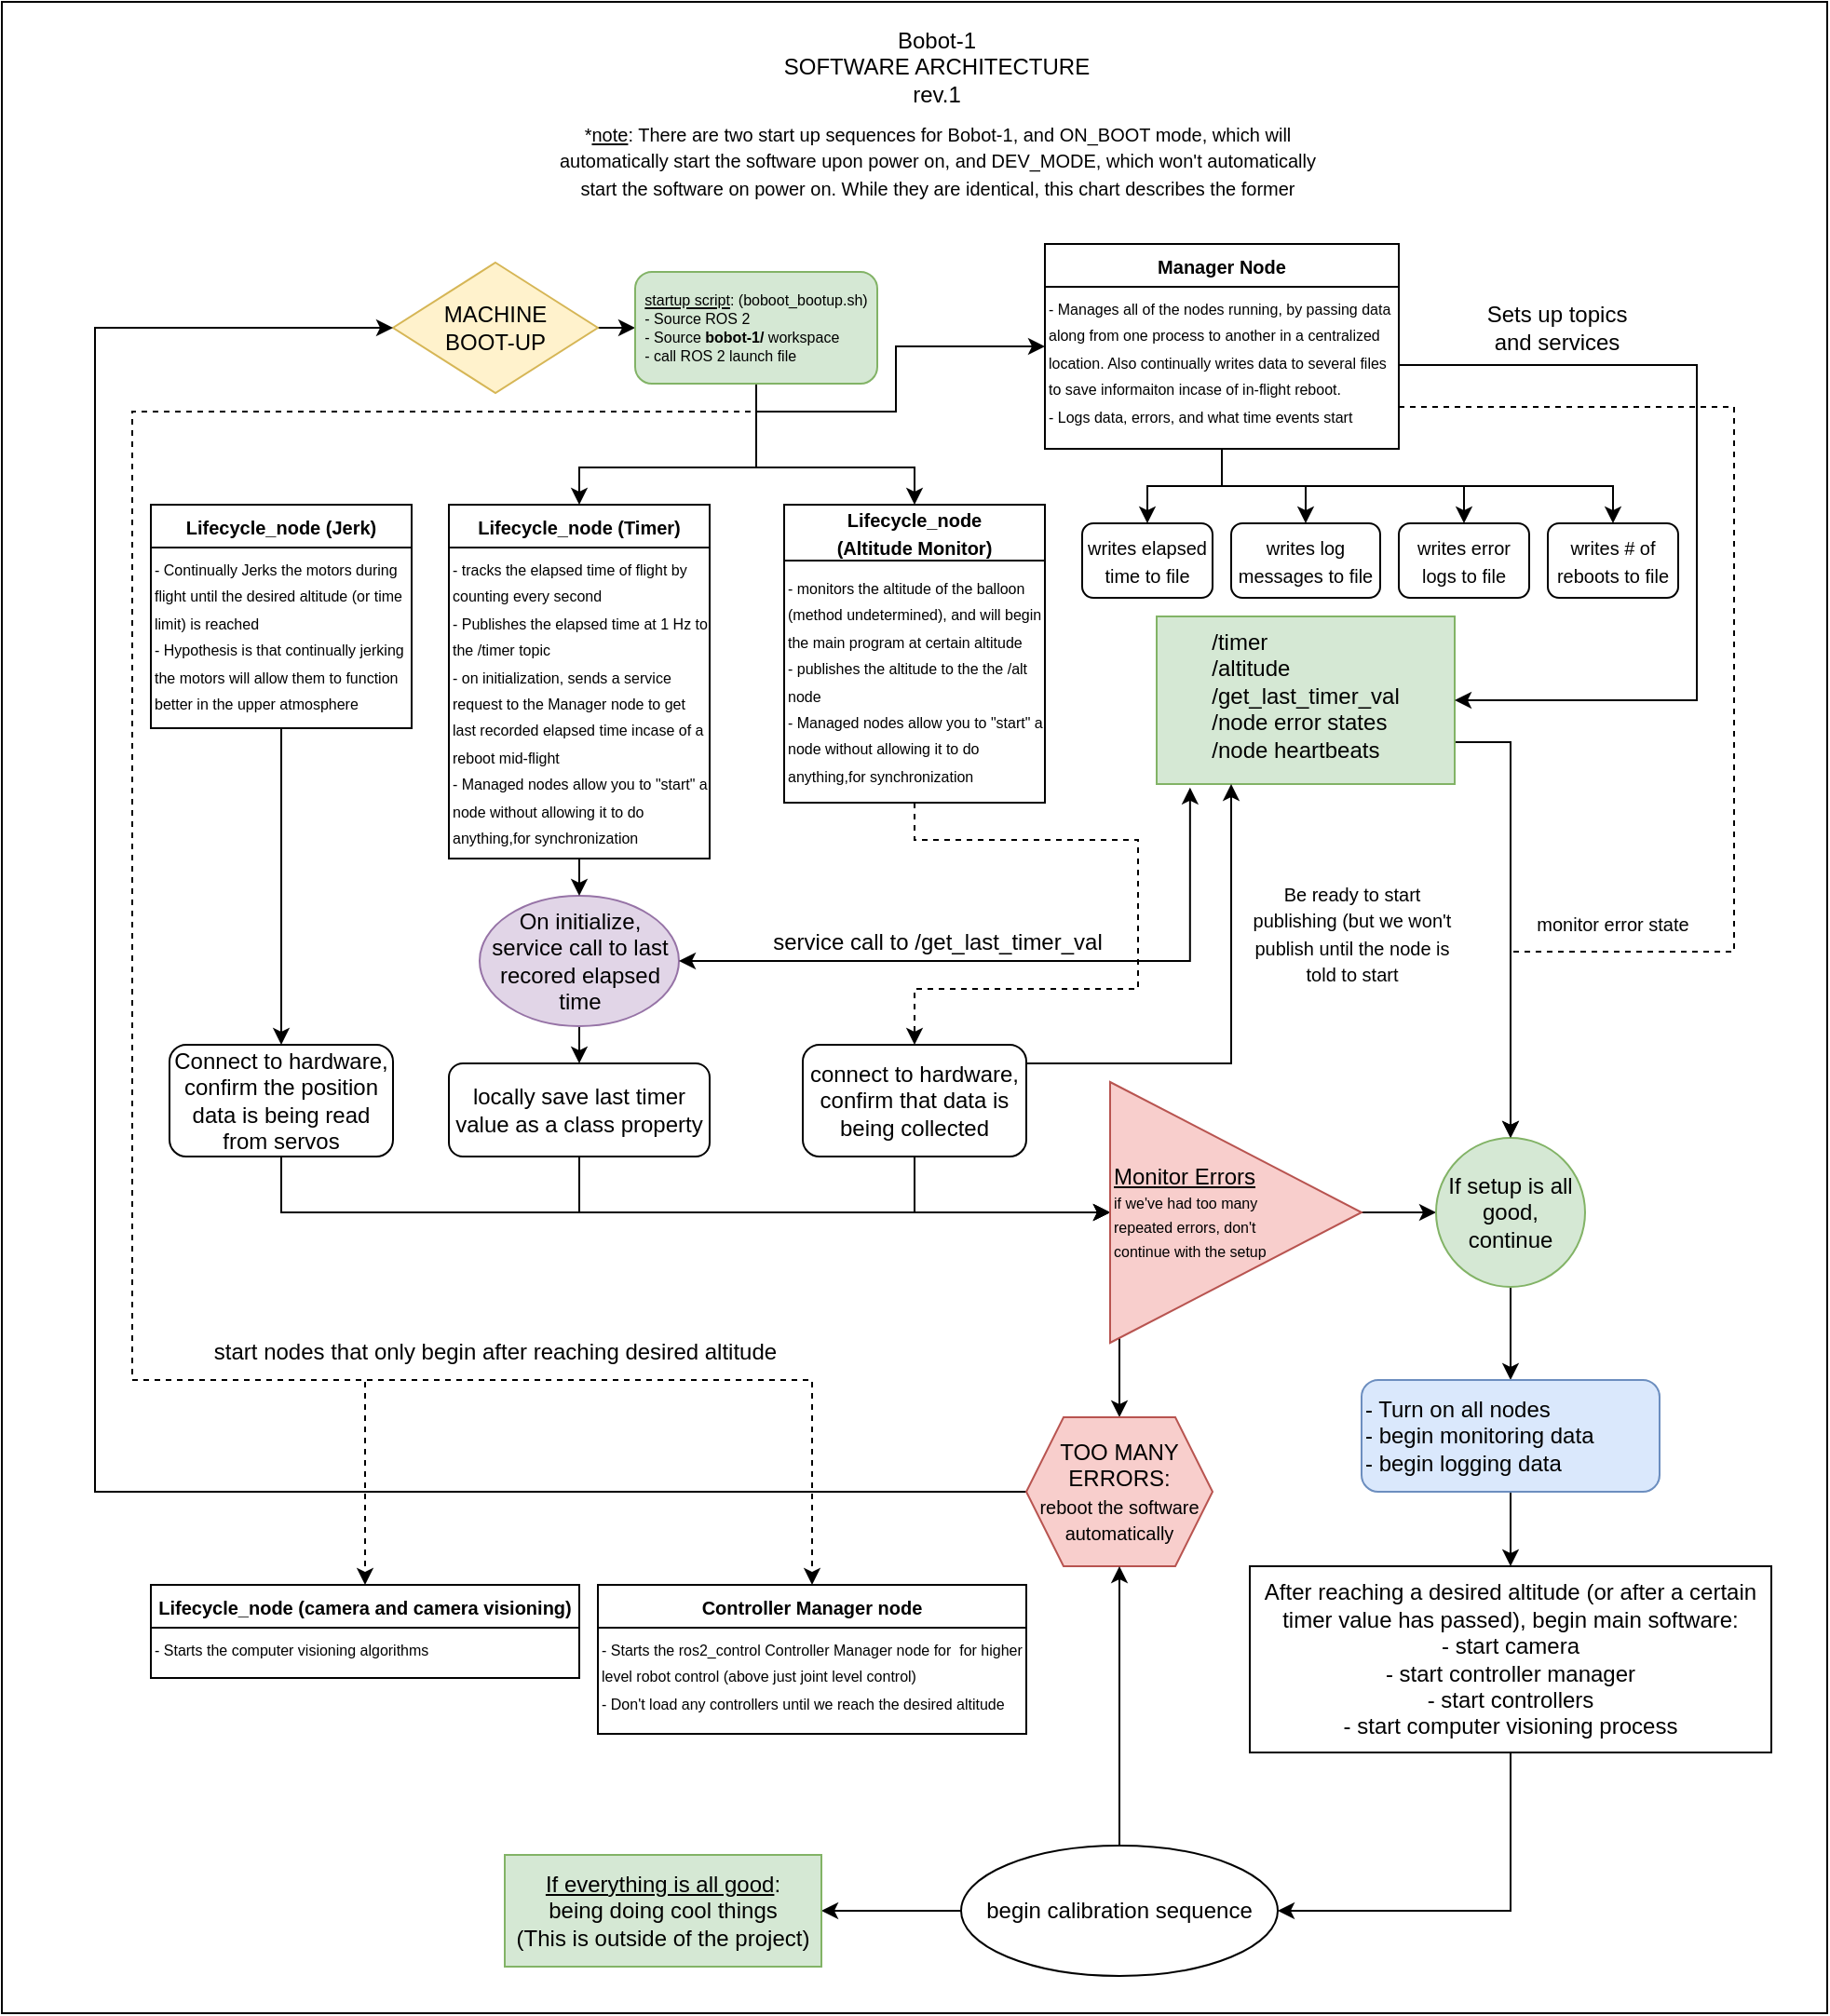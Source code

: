 <mxfile version="22.0.4" type="device">
  <diagram name="Page-1" id="tYbwNAo_b-sIVdlNEphK">
    <mxGraphModel dx="3563" dy="1382" grid="1" gridSize="10" guides="1" tooltips="1" connect="1" arrows="1" fold="1" page="1" pageScale="1" pageWidth="850" pageHeight="1100" math="0" shadow="0">
      <root>
        <mxCell id="0" />
        <mxCell id="1" parent="0" />
        <mxCell id="4qtm8_j8A-9qr2PiBOD8-1" value="" style="whiteSpace=wrap;html=1;" parent="1" vertex="1">
          <mxGeometry x="-40" y="130" width="980" height="1080" as="geometry" />
        </mxCell>
        <mxCell id="4qtm8_j8A-9qr2PiBOD8-2" value="Bobot-1 &lt;br&gt;SOFTWARE ARCHITECTURE&lt;br&gt;rev.1" style="text;html=1;strokeColor=none;fillColor=none;align=center;verticalAlign=middle;whiteSpace=wrap;rounded=0;" parent="1" vertex="1">
          <mxGeometry x="362" y="150" width="200" height="30" as="geometry" />
        </mxCell>
        <mxCell id="4qtm8_j8A-9qr2PiBOD8-5" value="&lt;font style=&quot;font-size: 10px;&quot;&gt;*&lt;u&gt;note&lt;/u&gt;: There are two start up sequences for Bobot-1, and ON_BOOT mode, which will automatically start the software upon power on, and DEV_MODE, which won&#39;t automatically start the software on power on. While they are identical, this chart describes the former&lt;/font&gt;" style="text;html=1;strokeColor=none;fillColor=none;align=center;verticalAlign=middle;whiteSpace=wrap;rounded=0;" parent="1" vertex="1">
          <mxGeometry x="250" y="200" width="425" height="30" as="geometry" />
        </mxCell>
        <mxCell id="CneK1_U-Qj7DB6JjQh8P-7" style="edgeStyle=orthogonalEdgeStyle;rounded=0;orthogonalLoop=1;jettySize=auto;html=1;exitX=1;exitY=0.5;exitDx=0;exitDy=0;entryX=0;entryY=0.5;entryDx=0;entryDy=0;" edge="1" parent="1" source="4qtm8_j8A-9qr2PiBOD8-6" target="CneK1_U-Qj7DB6JjQh8P-6">
          <mxGeometry relative="1" as="geometry" />
        </mxCell>
        <mxCell id="4qtm8_j8A-9qr2PiBOD8-6" value="MACHINE&lt;br&gt;BOOT-UP" style="rhombus;whiteSpace=wrap;html=1;fillColor=#fff2cc;strokeColor=#d6b656;" parent="1" vertex="1">
          <mxGeometry x="170" y="270" width="110" height="70" as="geometry" />
        </mxCell>
        <mxCell id="CneK1_U-Qj7DB6JjQh8P-3" value="&lt;font style=&quot;font-size: 10px;&quot;&gt;Lifecycle_node (Timer)&lt;/font&gt;" style="swimlane;whiteSpace=wrap;html=1;" vertex="1" parent="1">
          <mxGeometry x="200" y="400" width="140" height="190" as="geometry" />
        </mxCell>
        <mxCell id="CneK1_U-Qj7DB6JjQh8P-16" value="&lt;font style=&quot;font-size: 8px;&quot;&gt;- tracks the elapsed time of flight by counting every second&lt;br&gt;- Publishes the elapsed time at 1 Hz to the /timer topic&lt;br&gt;- on initialization, sends a service request to the Manager node to get last recorded elapsed time incase of a reboot mid-flight&lt;br&gt;- Managed nodes allow you to &quot;start&quot; a node without allowing it to do anything,for synchronization&lt;br&gt;&lt;/font&gt;" style="text;html=1;strokeColor=none;fillColor=none;align=left;verticalAlign=top;whiteSpace=wrap;rounded=0;" vertex="1" parent="CneK1_U-Qj7DB6JjQh8P-3">
          <mxGeometry y="20" width="140" height="170" as="geometry" />
        </mxCell>
        <mxCell id="CneK1_U-Qj7DB6JjQh8P-4" value="&lt;font style=&quot;font-size: 10px;&quot;&gt;Lifecycle_node &lt;br&gt;(Altitude Monitor)&lt;/font&gt;" style="swimlane;whiteSpace=wrap;html=1;startSize=30;" vertex="1" parent="1">
          <mxGeometry x="380" y="400" width="140" height="160" as="geometry" />
        </mxCell>
        <mxCell id="CneK1_U-Qj7DB6JjQh8P-17" value="&lt;font style=&quot;font-size: 8px;&quot;&gt;- monitors the altitude of the balloon (method undetermined), and will begin the main program at certain altitude&lt;br&gt;- publishes the altitude to the the /alt node&lt;br&gt;- Managed nodes allow you to &quot;start&quot; a node without allowing it to do anything,for synchronization&lt;br&gt;&lt;/font&gt;" style="text;html=1;strokeColor=none;fillColor=none;align=left;verticalAlign=top;whiteSpace=wrap;rounded=0;" vertex="1" parent="CneK1_U-Qj7DB6JjQh8P-4">
          <mxGeometry y="30" width="140" height="130" as="geometry" />
        </mxCell>
        <mxCell id="CneK1_U-Qj7DB6JjQh8P-10" style="edgeStyle=orthogonalEdgeStyle;rounded=0;orthogonalLoop=1;jettySize=auto;html=1;exitX=0.5;exitY=1;exitDx=0;exitDy=0;entryX=0;entryY=0.5;entryDx=0;entryDy=0;" edge="1" parent="1" source="CneK1_U-Qj7DB6JjQh8P-6" target="CneK1_U-Qj7DB6JjQh8P-9">
          <mxGeometry relative="1" as="geometry">
            <Array as="points">
              <mxPoint x="365" y="350" />
              <mxPoint x="440" y="350" />
              <mxPoint x="440" y="315" />
            </Array>
          </mxGeometry>
        </mxCell>
        <mxCell id="CneK1_U-Qj7DB6JjQh8P-12" style="edgeStyle=orthogonalEdgeStyle;rounded=0;orthogonalLoop=1;jettySize=auto;html=1;exitX=0.5;exitY=1;exitDx=0;exitDy=0;entryX=0.5;entryY=0;entryDx=0;entryDy=0;" edge="1" parent="1" source="CneK1_U-Qj7DB6JjQh8P-6" target="CneK1_U-Qj7DB6JjQh8P-3">
          <mxGeometry relative="1" as="geometry">
            <Array as="points">
              <mxPoint x="365" y="380" />
              <mxPoint x="270" y="380" />
            </Array>
          </mxGeometry>
        </mxCell>
        <mxCell id="CneK1_U-Qj7DB6JjQh8P-13" style="edgeStyle=orthogonalEdgeStyle;rounded=0;orthogonalLoop=1;jettySize=auto;html=1;exitX=0.5;exitY=1;exitDx=0;exitDy=0;entryX=0.5;entryY=0;entryDx=0;entryDy=0;" edge="1" parent="1" source="CneK1_U-Qj7DB6JjQh8P-6" target="CneK1_U-Qj7DB6JjQh8P-4">
          <mxGeometry relative="1" as="geometry">
            <Array as="points">
              <mxPoint x="365" y="380" />
              <mxPoint x="450" y="380" />
            </Array>
          </mxGeometry>
        </mxCell>
        <mxCell id="CneK1_U-Qj7DB6JjQh8P-89" style="edgeStyle=orthogonalEdgeStyle;rounded=0;orthogonalLoop=1;jettySize=auto;html=1;exitX=0.5;exitY=1;exitDx=0;exitDy=0;entryX=0.5;entryY=0;entryDx=0;entryDy=0;dashed=1;" edge="1" parent="1" source="CneK1_U-Qj7DB6JjQh8P-6" target="CneK1_U-Qj7DB6JjQh8P-83">
          <mxGeometry relative="1" as="geometry">
            <Array as="points">
              <mxPoint x="365" y="350" />
              <mxPoint x="30" y="350" />
              <mxPoint x="30" y="870" />
              <mxPoint x="155" y="870" />
            </Array>
          </mxGeometry>
        </mxCell>
        <mxCell id="CneK1_U-Qj7DB6JjQh8P-92" style="edgeStyle=orthogonalEdgeStyle;rounded=0;orthogonalLoop=1;jettySize=auto;html=1;exitX=0.5;exitY=1;exitDx=0;exitDy=0;entryX=0.5;entryY=0;entryDx=0;entryDy=0;dashed=1;" edge="1" parent="1" source="CneK1_U-Qj7DB6JjQh8P-6" target="CneK1_U-Qj7DB6JjQh8P-85">
          <mxGeometry relative="1" as="geometry">
            <Array as="points">
              <mxPoint x="365" y="350" />
              <mxPoint x="30" y="350" />
              <mxPoint x="30" y="870" />
              <mxPoint x="395" y="870" />
            </Array>
          </mxGeometry>
        </mxCell>
        <mxCell id="CneK1_U-Qj7DB6JjQh8P-6" value="&lt;font style=&quot;font-size: 8px;&quot;&gt;&lt;u&gt;startup script&lt;/u&gt;: (boboot_bootup.sh)&lt;br&gt;&lt;div style=&quot;text-align: left;&quot;&gt;&lt;span style=&quot;background-color: initial;&quot;&gt;- Source ROS 2&lt;/span&gt;&lt;/div&gt;&lt;div style=&quot;text-align: left;&quot;&gt;&lt;span style=&quot;background-color: initial;&quot;&gt;- Source &lt;b&gt;bobot-1/&lt;/b&gt; workspace&lt;/span&gt;&lt;/div&gt;&lt;div style=&quot;text-align: left;&quot;&gt;- call ROS 2 launch file&lt;/div&gt;&lt;div style=&quot;text-align: left;&quot;&gt;&lt;span style=&quot;background-color: initial;&quot;&gt;&lt;br&gt;&lt;/span&gt;&lt;/div&gt;&lt;/font&gt;" style="rounded=1;whiteSpace=wrap;html=1;fillColor=#d5e8d4;strokeColor=#82b366;verticalAlign=top;" vertex="1" parent="1">
          <mxGeometry x="300" y="275" width="130" height="60" as="geometry" />
        </mxCell>
        <mxCell id="CneK1_U-Qj7DB6JjQh8P-9" value="&lt;font style=&quot;font-size: 10px;&quot;&gt;Manager Node&lt;/font&gt;" style="swimlane;whiteSpace=wrap;html=1;" vertex="1" parent="1">
          <mxGeometry x="520" y="260" width="190" height="110" as="geometry" />
        </mxCell>
        <mxCell id="CneK1_U-Qj7DB6JjQh8P-19" value="&lt;font style=&quot;font-size: 8px;&quot;&gt;- Manages all of the nodes running, by passing data along from one process to another in a centralized location. Also continually writes data to several files to save informaiton incase of in-flight reboot.&lt;br&gt;- Logs data, errors, and what time events start&lt;br&gt;&lt;/font&gt;" style="text;html=1;strokeColor=none;fillColor=none;align=left;verticalAlign=top;whiteSpace=wrap;rounded=0;" vertex="1" parent="CneK1_U-Qj7DB6JjQh8P-9">
          <mxGeometry y="20" width="190" height="90" as="geometry" />
        </mxCell>
        <mxCell id="CneK1_U-Qj7DB6JjQh8P-46" style="edgeStyle=orthogonalEdgeStyle;rounded=0;orthogonalLoop=1;jettySize=auto;html=1;exitX=0.5;exitY=1;exitDx=0;exitDy=0;entryX=0.5;entryY=0;entryDx=0;entryDy=0;" edge="1" parent="1" source="CneK1_U-Qj7DB6JjQh8P-20" target="CneK1_U-Qj7DB6JjQh8P-45">
          <mxGeometry relative="1" as="geometry" />
        </mxCell>
        <mxCell id="CneK1_U-Qj7DB6JjQh8P-20" value="On initialize, service call to last recored elapsed time" style="ellipse;whiteSpace=wrap;html=1;fillColor=#e1d5e7;strokeColor=#9673a6;" vertex="1" parent="1">
          <mxGeometry x="216.5" y="610" width="107" height="70" as="geometry" />
        </mxCell>
        <mxCell id="CneK1_U-Qj7DB6JjQh8P-21" style="edgeStyle=orthogonalEdgeStyle;rounded=0;orthogonalLoop=1;jettySize=auto;html=1;exitX=0.5;exitY=1;exitDx=0;exitDy=0;entryX=0.5;entryY=0;entryDx=0;entryDy=0;" edge="1" parent="1" source="CneK1_U-Qj7DB6JjQh8P-16" target="CneK1_U-Qj7DB6JjQh8P-20">
          <mxGeometry relative="1" as="geometry" />
        </mxCell>
        <mxCell id="CneK1_U-Qj7DB6JjQh8P-27" value="&lt;font style=&quot;font-size: 10px;&quot;&gt;writes elapsed time to file&lt;/font&gt;" style="rounded=1;whiteSpace=wrap;html=1;" vertex="1" parent="1">
          <mxGeometry x="540" y="410" width="70" height="40" as="geometry" />
        </mxCell>
        <mxCell id="CneK1_U-Qj7DB6JjQh8P-29" value="&lt;font style=&quot;font-size: 10px;&quot;&gt;writes log messages to file&lt;/font&gt;" style="rounded=1;whiteSpace=wrap;html=1;" vertex="1" parent="1">
          <mxGeometry x="620" y="410" width="80" height="40" as="geometry" />
        </mxCell>
        <mxCell id="CneK1_U-Qj7DB6JjQh8P-30" value="&lt;font style=&quot;font-size: 10px;&quot;&gt;writes error logs to file&lt;/font&gt;" style="rounded=1;whiteSpace=wrap;html=1;" vertex="1" parent="1">
          <mxGeometry x="710" y="410" width="70" height="40" as="geometry" />
        </mxCell>
        <mxCell id="CneK1_U-Qj7DB6JjQh8P-32" style="edgeStyle=orthogonalEdgeStyle;rounded=0;orthogonalLoop=1;jettySize=auto;html=1;entryX=0.5;entryY=0;entryDx=0;entryDy=0;" edge="1" parent="1" source="CneK1_U-Qj7DB6JjQh8P-19" target="CneK1_U-Qj7DB6JjQh8P-27">
          <mxGeometry relative="1" as="geometry" />
        </mxCell>
        <mxCell id="CneK1_U-Qj7DB6JjQh8P-33" style="edgeStyle=orthogonalEdgeStyle;rounded=0;orthogonalLoop=1;jettySize=auto;html=1;exitX=0.5;exitY=1;exitDx=0;exitDy=0;entryX=0.5;entryY=0;entryDx=0;entryDy=0;" edge="1" parent="1" source="CneK1_U-Qj7DB6JjQh8P-19" target="CneK1_U-Qj7DB6JjQh8P-29">
          <mxGeometry relative="1" as="geometry" />
        </mxCell>
        <mxCell id="CneK1_U-Qj7DB6JjQh8P-34" style="edgeStyle=orthogonalEdgeStyle;rounded=0;orthogonalLoop=1;jettySize=auto;html=1;exitX=0.5;exitY=1;exitDx=0;exitDy=0;entryX=0.5;entryY=0;entryDx=0;entryDy=0;" edge="1" parent="1" source="CneK1_U-Qj7DB6JjQh8P-19" target="CneK1_U-Qj7DB6JjQh8P-30">
          <mxGeometry relative="1" as="geometry">
            <Array as="points">
              <mxPoint x="615" y="390" />
              <mxPoint x="745" y="390" />
            </Array>
          </mxGeometry>
        </mxCell>
        <mxCell id="CneK1_U-Qj7DB6JjQh8P-35" value="&lt;font style=&quot;font-size: 10px;&quot;&gt;writes # of reboots to file&lt;/font&gt;" style="rounded=1;whiteSpace=wrap;html=1;" vertex="1" parent="1">
          <mxGeometry x="790" y="410" width="70" height="40" as="geometry" />
        </mxCell>
        <mxCell id="CneK1_U-Qj7DB6JjQh8P-36" style="edgeStyle=orthogonalEdgeStyle;rounded=0;orthogonalLoop=1;jettySize=auto;html=1;exitX=0.5;exitY=1;exitDx=0;exitDy=0;entryX=0.5;entryY=0;entryDx=0;entryDy=0;" edge="1" parent="1" source="CneK1_U-Qj7DB6JjQh8P-19" target="CneK1_U-Qj7DB6JjQh8P-35">
          <mxGeometry relative="1" as="geometry" />
        </mxCell>
        <mxCell id="CneK1_U-Qj7DB6JjQh8P-72" style="edgeStyle=orthogonalEdgeStyle;rounded=0;orthogonalLoop=1;jettySize=auto;html=1;exitX=1;exitY=0.75;exitDx=0;exitDy=0;entryX=0.5;entryY=0;entryDx=0;entryDy=0;" edge="1" parent="1" source="CneK1_U-Qj7DB6JjQh8P-37" target="CneK1_U-Qj7DB6JjQh8P-65">
          <mxGeometry relative="1" as="geometry" />
        </mxCell>
        <mxCell id="CneK1_U-Qj7DB6JjQh8P-37" value="&lt;div style=&quot;text-align: left;&quot;&gt;&lt;span style=&quot;background-color: initial;&quot;&gt;/timer&lt;/span&gt;&lt;/div&gt;&lt;div style=&quot;text-align: left;&quot;&gt;&lt;span style=&quot;background-color: initial;&quot;&gt;/altitude&lt;/span&gt;&lt;/div&gt;&lt;div style=&quot;text-align: left;&quot;&gt;/get_last_timer_val&lt;/div&gt;&lt;div style=&quot;text-align: left;&quot;&gt;/node error states&lt;/div&gt;&lt;div style=&quot;text-align: left;&quot;&gt;/node heartbeats&lt;/div&gt;" style="rounded=0;whiteSpace=wrap;html=1;fillColor=#d5e8d4;strokeColor=#82b366;verticalAlign=top;" vertex="1" parent="1">
          <mxGeometry x="580" y="460" width="160" height="90" as="geometry" />
        </mxCell>
        <mxCell id="CneK1_U-Qj7DB6JjQh8P-40" value="Sets up topics and services" style="text;html=1;strokeColor=none;fillColor=none;align=center;verticalAlign=middle;whiteSpace=wrap;rounded=0;" vertex="1" parent="1">
          <mxGeometry x="750" y="290" width="90" height="30" as="geometry" />
        </mxCell>
        <mxCell id="CneK1_U-Qj7DB6JjQh8P-43" style="edgeStyle=orthogonalEdgeStyle;rounded=0;orthogonalLoop=1;jettySize=auto;html=1;entryX=0.112;entryY=1.021;entryDx=0;entryDy=0;entryPerimeter=0;startArrow=classic;startFill=1;" edge="1" parent="1" source="CneK1_U-Qj7DB6JjQh8P-20" target="CneK1_U-Qj7DB6JjQh8P-37">
          <mxGeometry relative="1" as="geometry" />
        </mxCell>
        <mxCell id="CneK1_U-Qj7DB6JjQh8P-44" value="service call to /get_last_timer_val" style="text;html=1;strokeColor=none;fillColor=none;align=center;verticalAlign=middle;whiteSpace=wrap;rounded=0;" vertex="1" parent="1">
          <mxGeometry x="370" y="620" width="185" height="30" as="geometry" />
        </mxCell>
        <mxCell id="CneK1_U-Qj7DB6JjQh8P-59" style="edgeStyle=orthogonalEdgeStyle;rounded=0;orthogonalLoop=1;jettySize=auto;html=1;exitX=0.5;exitY=1;exitDx=0;exitDy=0;entryX=0;entryY=0.5;entryDx=0;entryDy=0;" edge="1" parent="1" source="CneK1_U-Qj7DB6JjQh8P-45" target="CneK1_U-Qj7DB6JjQh8P-56">
          <mxGeometry relative="1" as="geometry" />
        </mxCell>
        <mxCell id="CneK1_U-Qj7DB6JjQh8P-45" value="locally save last timer value as a class property" style="rounded=1;whiteSpace=wrap;html=1;" vertex="1" parent="1">
          <mxGeometry x="200" y="700" width="140" height="50" as="geometry" />
        </mxCell>
        <mxCell id="CneK1_U-Qj7DB6JjQh8P-60" style="edgeStyle=orthogonalEdgeStyle;rounded=0;orthogonalLoop=1;jettySize=auto;html=1;exitX=0.5;exitY=1;exitDx=0;exitDy=0;entryX=0;entryY=0.5;entryDx=0;entryDy=0;" edge="1" parent="1" source="CneK1_U-Qj7DB6JjQh8P-47" target="CneK1_U-Qj7DB6JjQh8P-56">
          <mxGeometry relative="1" as="geometry" />
        </mxCell>
        <mxCell id="CneK1_U-Qj7DB6JjQh8P-67" style="edgeStyle=orthogonalEdgeStyle;rounded=0;orthogonalLoop=1;jettySize=auto;html=1;exitX=1;exitY=0.5;exitDx=0;exitDy=0;entryX=0.25;entryY=1;entryDx=0;entryDy=0;" edge="1" parent="1" source="CneK1_U-Qj7DB6JjQh8P-47" target="CneK1_U-Qj7DB6JjQh8P-37">
          <mxGeometry relative="1" as="geometry">
            <Array as="points">
              <mxPoint x="510" y="700" />
              <mxPoint x="620" y="700" />
            </Array>
          </mxGeometry>
        </mxCell>
        <mxCell id="CneK1_U-Qj7DB6JjQh8P-47" value="connect to hardware, confirm that data is being collected" style="rounded=1;whiteSpace=wrap;html=1;" vertex="1" parent="1">
          <mxGeometry x="390" y="690" width="120" height="60" as="geometry" />
        </mxCell>
        <mxCell id="CneK1_U-Qj7DB6JjQh8P-49" style="edgeStyle=orthogonalEdgeStyle;rounded=0;orthogonalLoop=1;jettySize=auto;html=1;exitX=0.5;exitY=1;exitDx=0;exitDy=0;entryX=0.5;entryY=0;entryDx=0;entryDy=0;dashed=1;" edge="1" parent="1" source="CneK1_U-Qj7DB6JjQh8P-17" target="CneK1_U-Qj7DB6JjQh8P-47">
          <mxGeometry relative="1" as="geometry">
            <Array as="points">
              <mxPoint x="450" y="580" />
              <mxPoint x="570" y="580" />
              <mxPoint x="570" y="660" />
              <mxPoint x="450" y="660" />
            </Array>
          </mxGeometry>
        </mxCell>
        <mxCell id="CneK1_U-Qj7DB6JjQh8P-51" value="&lt;span style=&quot;font-size: 10px;&quot;&gt;Lifecycle_node (Jerk)&lt;/span&gt;" style="swimlane;whiteSpace=wrap;html=1;" vertex="1" parent="1">
          <mxGeometry x="40" y="400" width="140" height="120" as="geometry" />
        </mxCell>
        <mxCell id="CneK1_U-Qj7DB6JjQh8P-52" value="&lt;font style=&quot;font-size: 8px;&quot;&gt;- Continually Jerks the motors during flight until the desired altitude (or time limit) is reached&lt;br&gt;- Hypothesis is that continually jerking the motors will allow them to function better in the upper atmosphere&lt;br&gt;&lt;/font&gt;" style="text;html=1;strokeColor=none;fillColor=none;align=left;verticalAlign=top;whiteSpace=wrap;rounded=0;" vertex="1" parent="CneK1_U-Qj7DB6JjQh8P-51">
          <mxGeometry y="20" width="140" height="100" as="geometry" />
        </mxCell>
        <mxCell id="CneK1_U-Qj7DB6JjQh8P-57" style="edgeStyle=orthogonalEdgeStyle;rounded=0;orthogonalLoop=1;jettySize=auto;html=1;exitX=0.5;exitY=1;exitDx=0;exitDy=0;entryX=0;entryY=0.5;entryDx=0;entryDy=0;" edge="1" parent="1" source="CneK1_U-Qj7DB6JjQh8P-53" target="CneK1_U-Qj7DB6JjQh8P-56">
          <mxGeometry relative="1" as="geometry" />
        </mxCell>
        <mxCell id="CneK1_U-Qj7DB6JjQh8P-53" value="Connect to hardware, confirm the position data is being read from servos" style="rounded=1;whiteSpace=wrap;html=1;" vertex="1" parent="1">
          <mxGeometry x="50" y="690" width="120" height="60" as="geometry" />
        </mxCell>
        <mxCell id="CneK1_U-Qj7DB6JjQh8P-55" style="edgeStyle=orthogonalEdgeStyle;rounded=0;orthogonalLoop=1;jettySize=auto;html=1;exitX=0.5;exitY=1;exitDx=0;exitDy=0;entryX=0.5;entryY=0;entryDx=0;entryDy=0;" edge="1" parent="1" source="CneK1_U-Qj7DB6JjQh8P-52" target="CneK1_U-Qj7DB6JjQh8P-53">
          <mxGeometry relative="1" as="geometry" />
        </mxCell>
        <mxCell id="CneK1_U-Qj7DB6JjQh8P-63" style="edgeStyle=orthogonalEdgeStyle;rounded=0;orthogonalLoop=1;jettySize=auto;html=1;entryX=0.5;entryY=0;entryDx=0;entryDy=0;" edge="1" parent="1" source="CneK1_U-Qj7DB6JjQh8P-56" target="CneK1_U-Qj7DB6JjQh8P-61">
          <mxGeometry relative="1" as="geometry">
            <Array as="points">
              <mxPoint x="560" y="890" />
            </Array>
          </mxGeometry>
        </mxCell>
        <mxCell id="CneK1_U-Qj7DB6JjQh8P-66" style="edgeStyle=orthogonalEdgeStyle;rounded=0;orthogonalLoop=1;jettySize=auto;html=1;exitX=1;exitY=0.5;exitDx=0;exitDy=0;entryX=0;entryY=0.5;entryDx=0;entryDy=0;" edge="1" parent="1" source="CneK1_U-Qj7DB6JjQh8P-56" target="CneK1_U-Qj7DB6JjQh8P-65">
          <mxGeometry relative="1" as="geometry" />
        </mxCell>
        <mxCell id="CneK1_U-Qj7DB6JjQh8P-56" value="&lt;u&gt;Monitor Errors&lt;br&gt;&lt;/u&gt;&lt;div style=&quot;font-size: 11px;&quot;&gt;&lt;span style=&quot;background-color: initial;&quot;&gt;&lt;font style=&quot;font-size: 8px;&quot;&gt;if we&#39;ve had too many&amp;nbsp;&lt;/font&gt;&lt;/span&gt;&lt;/div&gt;&lt;div style=&quot;font-size: 11px;&quot;&gt;&lt;span style=&quot;background-color: initial;&quot;&gt;&lt;font style=&quot;font-size: 8px;&quot;&gt;repeated errors,&amp;nbsp;&lt;/font&gt;&lt;/span&gt;&lt;span style=&quot;font-size: 8px; background-color: initial;&quot;&gt;don&#39;t&amp;nbsp;&lt;/span&gt;&lt;/div&gt;&lt;div style=&quot;font-size: 11px;&quot;&gt;&lt;span style=&quot;font-size: 8px; background-color: initial;&quot;&gt;continue with the setup&lt;/span&gt;&lt;/div&gt;" style="triangle;whiteSpace=wrap;html=1;align=left;fillColor=#f8cecc;strokeColor=#b85450;" vertex="1" parent="1">
          <mxGeometry x="555" y="710" width="135" height="140" as="geometry" />
        </mxCell>
        <mxCell id="CneK1_U-Qj7DB6JjQh8P-64" style="edgeStyle=orthogonalEdgeStyle;rounded=0;orthogonalLoop=1;jettySize=auto;html=1;exitX=0;exitY=0.5;exitDx=0;exitDy=0;entryX=0;entryY=0.5;entryDx=0;entryDy=0;" edge="1" parent="1" source="CneK1_U-Qj7DB6JjQh8P-61" target="4qtm8_j8A-9qr2PiBOD8-6">
          <mxGeometry relative="1" as="geometry">
            <Array as="points">
              <mxPoint x="10" y="930" />
              <mxPoint x="10" y="305" />
            </Array>
          </mxGeometry>
        </mxCell>
        <mxCell id="CneK1_U-Qj7DB6JjQh8P-61" value="TOO MANY ERRORS:&lt;br&gt;&lt;font style=&quot;font-size: 10px;&quot;&gt;reboot the software automatically&lt;/font&gt;" style="shape=hexagon;perimeter=hexagonPerimeter2;whiteSpace=wrap;html=1;fixedSize=1;fillColor=#f8cecc;strokeColor=#b85450;" vertex="1" parent="1">
          <mxGeometry x="510" y="890" width="100" height="80" as="geometry" />
        </mxCell>
        <mxCell id="CneK1_U-Qj7DB6JjQh8P-74" style="edgeStyle=orthogonalEdgeStyle;rounded=0;orthogonalLoop=1;jettySize=auto;html=1;exitX=0.5;exitY=1;exitDx=0;exitDy=0;entryX=0.5;entryY=0;entryDx=0;entryDy=0;" edge="1" parent="1" source="CneK1_U-Qj7DB6JjQh8P-65" target="CneK1_U-Qj7DB6JjQh8P-73">
          <mxGeometry relative="1" as="geometry" />
        </mxCell>
        <mxCell id="CneK1_U-Qj7DB6JjQh8P-65" value="If setup is all good, continue" style="ellipse;whiteSpace=wrap;html=1;aspect=fixed;fillColor=#d5e8d4;strokeColor=#82b366;" vertex="1" parent="1">
          <mxGeometry x="730" y="740" width="80" height="80" as="geometry" />
        </mxCell>
        <mxCell id="CneK1_U-Qj7DB6JjQh8P-68" value="&lt;font style=&quot;font-size: 10px;&quot;&gt;Be ready to start publishing (but we won&#39;t publish until the node is told to start&lt;/font&gt;" style="text;html=1;strokeColor=none;fillColor=none;align=center;verticalAlign=middle;whiteSpace=wrap;rounded=0;" vertex="1" parent="1">
          <mxGeometry x="630" y="590" width="110" height="80" as="geometry" />
        </mxCell>
        <mxCell id="CneK1_U-Qj7DB6JjQh8P-69" style="edgeStyle=orthogonalEdgeStyle;rounded=0;orthogonalLoop=1;jettySize=auto;html=1;exitX=1;exitY=0.75;exitDx=0;exitDy=0;entryX=0.5;entryY=0;entryDx=0;entryDy=0;dashed=1;" edge="1" parent="1" source="CneK1_U-Qj7DB6JjQh8P-19" target="CneK1_U-Qj7DB6JjQh8P-65">
          <mxGeometry relative="1" as="geometry">
            <Array as="points">
              <mxPoint x="890" y="348" />
              <mxPoint x="890" y="640" />
              <mxPoint x="770" y="640" />
            </Array>
          </mxGeometry>
        </mxCell>
        <mxCell id="CneK1_U-Qj7DB6JjQh8P-70" value="&lt;span style=&quot;font-size: 10px;&quot;&gt;monitor error state&lt;/span&gt;" style="text;html=1;strokeColor=none;fillColor=none;align=center;verticalAlign=middle;whiteSpace=wrap;rounded=0;" vertex="1" parent="1">
          <mxGeometry x="770" y="610" width="110" height="30" as="geometry" />
        </mxCell>
        <mxCell id="CneK1_U-Qj7DB6JjQh8P-71" style="edgeStyle=orthogonalEdgeStyle;rounded=0;orthogonalLoop=1;jettySize=auto;html=1;exitX=1;exitY=0.5;exitDx=0;exitDy=0;entryX=1;entryY=0.5;entryDx=0;entryDy=0;" edge="1" parent="1" source="CneK1_U-Qj7DB6JjQh8P-19" target="CneK1_U-Qj7DB6JjQh8P-37">
          <mxGeometry relative="1" as="geometry">
            <Array as="points">
              <mxPoint x="870" y="325" />
              <mxPoint x="870" y="505" />
            </Array>
          </mxGeometry>
        </mxCell>
        <mxCell id="CneK1_U-Qj7DB6JjQh8P-94" style="edgeStyle=orthogonalEdgeStyle;rounded=0;orthogonalLoop=1;jettySize=auto;html=1;exitX=0.5;exitY=1;exitDx=0;exitDy=0;" edge="1" parent="1" source="CneK1_U-Qj7DB6JjQh8P-73" target="CneK1_U-Qj7DB6JjQh8P-75">
          <mxGeometry relative="1" as="geometry" />
        </mxCell>
        <mxCell id="CneK1_U-Qj7DB6JjQh8P-73" value="- Turn on all nodes&lt;br&gt;- begin monitoring data&lt;br&gt;- begin logging data" style="rounded=1;whiteSpace=wrap;html=1;align=left;fillColor=#dae8fc;strokeColor=#6c8ebf;" vertex="1" parent="1">
          <mxGeometry x="690" y="870" width="160" height="60" as="geometry" />
        </mxCell>
        <mxCell id="CneK1_U-Qj7DB6JjQh8P-98" style="edgeStyle=orthogonalEdgeStyle;rounded=0;orthogonalLoop=1;jettySize=auto;html=1;exitX=0.5;exitY=1;exitDx=0;exitDy=0;entryX=1;entryY=0.5;entryDx=0;entryDy=0;" edge="1" parent="1" source="CneK1_U-Qj7DB6JjQh8P-75" target="CneK1_U-Qj7DB6JjQh8P-95">
          <mxGeometry relative="1" as="geometry" />
        </mxCell>
        <mxCell id="CneK1_U-Qj7DB6JjQh8P-75" value="After reaching a desired altitude (or after a certain timer value has passed), begin main software:&lt;br&gt;- start camera&lt;br&gt;- start controller manager&lt;br&gt;- start controllers&lt;br&gt;- start computer visioning process" style="rounded=0;whiteSpace=wrap;html=1;" vertex="1" parent="1">
          <mxGeometry x="630" y="970" width="280" height="100" as="geometry" />
        </mxCell>
        <mxCell id="CneK1_U-Qj7DB6JjQh8P-83" value="&lt;span style=&quot;font-size: 10px;&quot;&gt;Lifecycle_node (camera and camera visioning)&lt;/span&gt;" style="swimlane;whiteSpace=wrap;html=1;" vertex="1" parent="1">
          <mxGeometry x="40" y="980" width="230" height="50" as="geometry" />
        </mxCell>
        <mxCell id="CneK1_U-Qj7DB6JjQh8P-84" value="&lt;font style=&quot;font-size: 8px;&quot;&gt;- Starts the computer visioning algorithms&lt;br&gt;&lt;br&gt;&lt;/font&gt;" style="text;html=1;strokeColor=none;fillColor=none;align=left;verticalAlign=top;whiteSpace=wrap;rounded=0;" vertex="1" parent="CneK1_U-Qj7DB6JjQh8P-83">
          <mxGeometry y="20" width="230" height="30" as="geometry" />
        </mxCell>
        <mxCell id="CneK1_U-Qj7DB6JjQh8P-85" value="&lt;span style=&quot;font-size: 10px;&quot;&gt;Controller Manager node&lt;/span&gt;" style="swimlane;whiteSpace=wrap;html=1;" vertex="1" parent="1">
          <mxGeometry x="280" y="980" width="230" height="80" as="geometry" />
        </mxCell>
        <mxCell id="CneK1_U-Qj7DB6JjQh8P-86" value="&lt;font style=&quot;font-size: 8px;&quot;&gt;- Starts the ros2_control Controller Manager node for&amp;nbsp; for higher level robot control (above just joint level control)&lt;br&gt;- Don&#39;t load any controllers until we reach the desired altitude&lt;br&gt;&lt;/font&gt;" style="text;html=1;strokeColor=none;fillColor=none;align=left;verticalAlign=top;whiteSpace=wrap;rounded=0;" vertex="1" parent="CneK1_U-Qj7DB6JjQh8P-85">
          <mxGeometry y="20" width="230" height="60" as="geometry" />
        </mxCell>
        <mxCell id="CneK1_U-Qj7DB6JjQh8P-93" value="start nodes that only begin after reaching desired altitude" style="text;html=1;strokeColor=none;fillColor=none;align=center;verticalAlign=middle;whiteSpace=wrap;rounded=0;" vertex="1" parent="1">
          <mxGeometry x="60" y="840" width="330" height="30" as="geometry" />
        </mxCell>
        <mxCell id="CneK1_U-Qj7DB6JjQh8P-96" style="edgeStyle=orthogonalEdgeStyle;rounded=0;orthogonalLoop=1;jettySize=auto;html=1;entryX=0.5;entryY=1;entryDx=0;entryDy=0;" edge="1" parent="1" source="CneK1_U-Qj7DB6JjQh8P-95" target="CneK1_U-Qj7DB6JjQh8P-61">
          <mxGeometry relative="1" as="geometry" />
        </mxCell>
        <mxCell id="CneK1_U-Qj7DB6JjQh8P-100" style="edgeStyle=orthogonalEdgeStyle;rounded=0;orthogonalLoop=1;jettySize=auto;html=1;exitX=0;exitY=0.5;exitDx=0;exitDy=0;entryX=1;entryY=0.5;entryDx=0;entryDy=0;" edge="1" parent="1" source="CneK1_U-Qj7DB6JjQh8P-95" target="CneK1_U-Qj7DB6JjQh8P-99">
          <mxGeometry relative="1" as="geometry" />
        </mxCell>
        <mxCell id="CneK1_U-Qj7DB6JjQh8P-95" value="begin calibration sequence" style="ellipse;whiteSpace=wrap;html=1;" vertex="1" parent="1">
          <mxGeometry x="475" y="1120" width="170" height="70" as="geometry" />
        </mxCell>
        <mxCell id="CneK1_U-Qj7DB6JjQh8P-99" value="&lt;u&gt;If everything is all good&lt;/u&gt;:&lt;br&gt;being doing cool things&lt;br&gt;(This is outside of the project)" style="rounded=0;whiteSpace=wrap;html=1;fillColor=#d5e8d4;strokeColor=#82b366;" vertex="1" parent="1">
          <mxGeometry x="230" y="1125" width="170" height="60" as="geometry" />
        </mxCell>
      </root>
    </mxGraphModel>
  </diagram>
</mxfile>
